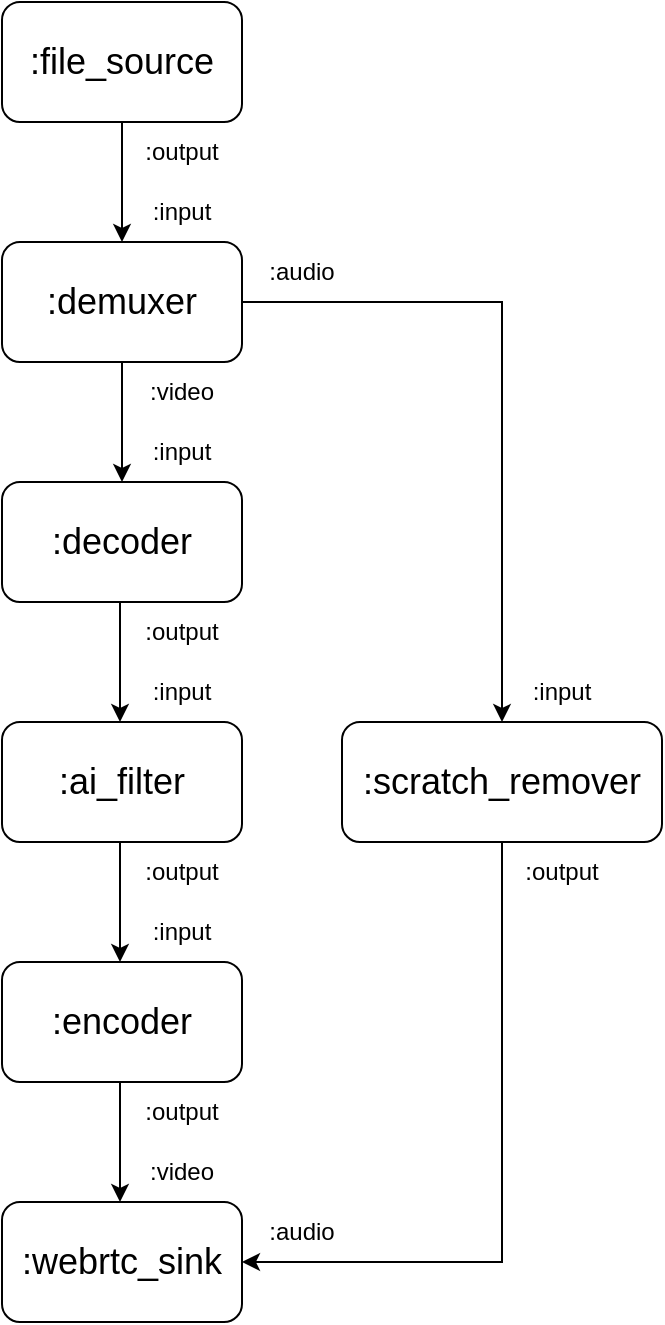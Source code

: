 <mxfile version="26.0.2">
  <diagram name="Page-1" id="kuVSDCUKA40HAu_zZMdI">
    <mxGraphModel dx="813" dy="1000" grid="1" gridSize="10" guides="1" tooltips="1" connect="1" arrows="1" fold="1" page="1" pageScale="1" pageWidth="850" pageHeight="1100" math="0" shadow="0">
      <root>
        <mxCell id="0" />
        <mxCell id="1" parent="0" />
        <mxCell id="xHBaNdvFiFH15lWm7bkn-2" value="" style="rounded=1;whiteSpace=wrap;html=1;" vertex="1" parent="1">
          <mxGeometry x="360" y="80" width="120" height="60" as="geometry" />
        </mxCell>
        <mxCell id="xHBaNdvFiFH15lWm7bkn-39" style="edgeStyle=orthogonalEdgeStyle;rounded=0;orthogonalLoop=1;jettySize=auto;html=1;exitX=1;exitY=0.5;exitDx=0;exitDy=0;entryX=0.5;entryY=0;entryDx=0;entryDy=0;" edge="1" parent="1" source="xHBaNdvFiFH15lWm7bkn-3" target="xHBaNdvFiFH15lWm7bkn-35">
          <mxGeometry relative="1" as="geometry" />
        </mxCell>
        <mxCell id="xHBaNdvFiFH15lWm7bkn-3" value="" style="rounded=1;whiteSpace=wrap;html=1;" vertex="1" parent="1">
          <mxGeometry x="360" y="200" width="120" height="60" as="geometry" />
        </mxCell>
        <mxCell id="xHBaNdvFiFH15lWm7bkn-4" value="" style="rounded=1;whiteSpace=wrap;html=1;" vertex="1" parent="1">
          <mxGeometry x="360" y="320" width="120" height="60" as="geometry" />
        </mxCell>
        <mxCell id="xHBaNdvFiFH15lWm7bkn-5" value="" style="rounded=1;whiteSpace=wrap;html=1;" vertex="1" parent="1">
          <mxGeometry x="360" y="440" width="120" height="60" as="geometry" />
        </mxCell>
        <mxCell id="xHBaNdvFiFH15lWm7bkn-6" value="" style="rounded=1;whiteSpace=wrap;html=1;" vertex="1" parent="1">
          <mxGeometry x="360" y="560" width="120" height="60" as="geometry" />
        </mxCell>
        <mxCell id="xHBaNdvFiFH15lWm7bkn-7" value="" style="rounded=1;whiteSpace=wrap;html=1;" vertex="1" parent="1">
          <mxGeometry x="360" y="680" width="120" height="60" as="geometry" />
        </mxCell>
        <mxCell id="xHBaNdvFiFH15lWm7bkn-8" value="" style="endArrow=classic;html=1;rounded=0;entryX=0.5;entryY=0;entryDx=0;entryDy=0;" edge="1" parent="1" target="xHBaNdvFiFH15lWm7bkn-3">
          <mxGeometry width="50" height="50" relative="1" as="geometry">
            <mxPoint x="420" y="140" as="sourcePoint" />
            <mxPoint x="470" y="90" as="targetPoint" />
          </mxGeometry>
        </mxCell>
        <mxCell id="xHBaNdvFiFH15lWm7bkn-11" value=":file_source" style="text;html=1;align=center;verticalAlign=middle;whiteSpace=wrap;rounded=0;fontSize=18;" vertex="1" parent="1">
          <mxGeometry x="390" y="95" width="60" height="30" as="geometry" />
        </mxCell>
        <mxCell id="xHBaNdvFiFH15lWm7bkn-12" value=":demuxer" style="text;html=1;align=center;verticalAlign=middle;whiteSpace=wrap;rounded=0;fontSize=18;" vertex="1" parent="1">
          <mxGeometry x="390" y="215" width="60" height="30" as="geometry" />
        </mxCell>
        <mxCell id="xHBaNdvFiFH15lWm7bkn-13" value=":decoder" style="text;html=1;align=center;verticalAlign=middle;whiteSpace=wrap;rounded=0;fontSize=18;" vertex="1" parent="1">
          <mxGeometry x="390" y="335" width="60" height="30" as="geometry" />
        </mxCell>
        <mxCell id="xHBaNdvFiFH15lWm7bkn-14" value=":ai_filter" style="text;html=1;align=center;verticalAlign=middle;whiteSpace=wrap;rounded=0;fontSize=18;" vertex="1" parent="1">
          <mxGeometry x="390" y="455" width="60" height="30" as="geometry" />
        </mxCell>
        <mxCell id="xHBaNdvFiFH15lWm7bkn-15" value=":encoder" style="text;html=1;align=center;verticalAlign=middle;whiteSpace=wrap;rounded=0;fontSize=18;" vertex="1" parent="1">
          <mxGeometry x="390" y="575" width="60" height="30" as="geometry" />
        </mxCell>
        <mxCell id="xHBaNdvFiFH15lWm7bkn-16" value=":webrtc_sink" style="text;html=1;align=center;verticalAlign=middle;whiteSpace=wrap;rounded=0;fontSize=18;" vertex="1" parent="1">
          <mxGeometry x="390" y="695" width="60" height="30" as="geometry" />
        </mxCell>
        <mxCell id="xHBaNdvFiFH15lWm7bkn-17" value=":output" style="text;html=1;align=center;verticalAlign=middle;whiteSpace=wrap;rounded=0;" vertex="1" parent="1">
          <mxGeometry x="420" y="140" width="60" height="30" as="geometry" />
        </mxCell>
        <mxCell id="xHBaNdvFiFH15lWm7bkn-18" value=":input" style="text;html=1;align=center;verticalAlign=middle;whiteSpace=wrap;rounded=0;" vertex="1" parent="1">
          <mxGeometry x="420" y="170" width="60" height="30" as="geometry" />
        </mxCell>
        <mxCell id="xHBaNdvFiFH15lWm7bkn-19" value=":video" style="text;html=1;align=center;verticalAlign=middle;whiteSpace=wrap;rounded=0;" vertex="1" parent="1">
          <mxGeometry x="420" y="260" width="60" height="30" as="geometry" />
        </mxCell>
        <mxCell id="xHBaNdvFiFH15lWm7bkn-22" value=":input" style="text;html=1;align=center;verticalAlign=middle;whiteSpace=wrap;rounded=0;" vertex="1" parent="1">
          <mxGeometry x="420" y="290" width="60" height="30" as="geometry" />
        </mxCell>
        <mxCell id="xHBaNdvFiFH15lWm7bkn-25" value="" style="endArrow=classic;html=1;rounded=0;entryX=0.5;entryY=0;entryDx=0;entryDy=0;" edge="1" parent="1" target="xHBaNdvFiFH15lWm7bkn-4">
          <mxGeometry width="50" height="50" relative="1" as="geometry">
            <mxPoint x="420" y="260" as="sourcePoint" />
            <mxPoint x="470" y="210" as="targetPoint" />
          </mxGeometry>
        </mxCell>
        <mxCell id="xHBaNdvFiFH15lWm7bkn-26" value="" style="endArrow=classic;html=1;rounded=0;entryX=0.5;entryY=0;entryDx=0;entryDy=0;" edge="1" parent="1">
          <mxGeometry width="50" height="50" relative="1" as="geometry">
            <mxPoint x="419" y="380" as="sourcePoint" />
            <mxPoint x="419" y="440" as="targetPoint" />
          </mxGeometry>
        </mxCell>
        <mxCell id="xHBaNdvFiFH15lWm7bkn-27" value="" style="endArrow=classic;html=1;rounded=0;entryX=0.5;entryY=0;entryDx=0;entryDy=0;" edge="1" parent="1">
          <mxGeometry width="50" height="50" relative="1" as="geometry">
            <mxPoint x="419" y="500" as="sourcePoint" />
            <mxPoint x="419" y="560" as="targetPoint" />
          </mxGeometry>
        </mxCell>
        <mxCell id="xHBaNdvFiFH15lWm7bkn-28" value="" style="endArrow=classic;html=1;rounded=0;entryX=0.5;entryY=0;entryDx=0;entryDy=0;" edge="1" parent="1">
          <mxGeometry width="50" height="50" relative="1" as="geometry">
            <mxPoint x="419" y="620" as="sourcePoint" />
            <mxPoint x="419" y="680" as="targetPoint" />
          </mxGeometry>
        </mxCell>
        <mxCell id="xHBaNdvFiFH15lWm7bkn-29" value=":output" style="text;html=1;align=center;verticalAlign=middle;whiteSpace=wrap;rounded=0;" vertex="1" parent="1">
          <mxGeometry x="420" y="380" width="60" height="30" as="geometry" />
        </mxCell>
        <mxCell id="xHBaNdvFiFH15lWm7bkn-30" value=":output" style="text;html=1;align=center;verticalAlign=middle;whiteSpace=wrap;rounded=0;" vertex="1" parent="1">
          <mxGeometry x="420" y="500" width="60" height="30" as="geometry" />
        </mxCell>
        <mxCell id="xHBaNdvFiFH15lWm7bkn-31" value=":output" style="text;html=1;align=center;verticalAlign=middle;whiteSpace=wrap;rounded=0;" vertex="1" parent="1">
          <mxGeometry x="420" y="620" width="60" height="30" as="geometry" />
        </mxCell>
        <mxCell id="xHBaNdvFiFH15lWm7bkn-32" value=":video" style="text;html=1;align=center;verticalAlign=middle;whiteSpace=wrap;rounded=0;" vertex="1" parent="1">
          <mxGeometry x="420" y="650" width="60" height="30" as="geometry" />
        </mxCell>
        <mxCell id="xHBaNdvFiFH15lWm7bkn-33" value=":input" style="text;html=1;align=center;verticalAlign=middle;whiteSpace=wrap;rounded=0;" vertex="1" parent="1">
          <mxGeometry x="420" y="410" width="60" height="30" as="geometry" />
        </mxCell>
        <mxCell id="xHBaNdvFiFH15lWm7bkn-34" value=":input" style="text;html=1;align=center;verticalAlign=middle;whiteSpace=wrap;rounded=0;" vertex="1" parent="1">
          <mxGeometry x="420" y="530" width="60" height="30" as="geometry" />
        </mxCell>
        <mxCell id="xHBaNdvFiFH15lWm7bkn-35" value="&lt;font style=&quot;font-size: 18px;&quot;&gt;:scratch_remover&lt;/font&gt;" style="rounded=1;whiteSpace=wrap;html=1;" vertex="1" parent="1">
          <mxGeometry x="530" y="440" width="160" height="60" as="geometry" />
        </mxCell>
        <mxCell id="xHBaNdvFiFH15lWm7bkn-38" value="" style="endArrow=classic;html=1;rounded=0;entryX=1;entryY=0.5;entryDx=0;entryDy=0;exitX=0.5;exitY=1;exitDx=0;exitDy=0;" edge="1" parent="1" source="xHBaNdvFiFH15lWm7bkn-35" target="xHBaNdvFiFH15lWm7bkn-7">
          <mxGeometry width="50" height="50" relative="1" as="geometry">
            <mxPoint x="660" y="502.5" as="sourcePoint" />
            <mxPoint x="710" y="452.5" as="targetPoint" />
            <Array as="points">
              <mxPoint x="610" y="710" />
            </Array>
          </mxGeometry>
        </mxCell>
        <mxCell id="xHBaNdvFiFH15lWm7bkn-41" value=":audio" style="text;html=1;align=center;verticalAlign=middle;whiteSpace=wrap;rounded=0;" vertex="1" parent="1">
          <mxGeometry x="480" y="200" width="60" height="30" as="geometry" />
        </mxCell>
        <mxCell id="xHBaNdvFiFH15lWm7bkn-42" value=":audio" style="text;html=1;align=center;verticalAlign=middle;whiteSpace=wrap;rounded=0;" vertex="1" parent="1">
          <mxGeometry x="480" y="680" width="60" height="30" as="geometry" />
        </mxCell>
        <mxCell id="xHBaNdvFiFH15lWm7bkn-43" value=":output" style="text;html=1;align=center;verticalAlign=middle;whiteSpace=wrap;rounded=0;" vertex="1" parent="1">
          <mxGeometry x="610" y="500" width="60" height="30" as="geometry" />
        </mxCell>
        <mxCell id="xHBaNdvFiFH15lWm7bkn-44" value=":input" style="text;html=1;align=center;verticalAlign=middle;whiteSpace=wrap;rounded=0;" vertex="1" parent="1">
          <mxGeometry x="610" y="410" width="60" height="30" as="geometry" />
        </mxCell>
      </root>
    </mxGraphModel>
  </diagram>
</mxfile>
